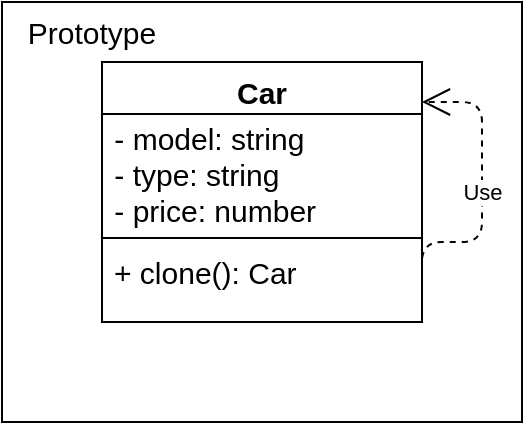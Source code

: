 <mxfile>
    <diagram id="sPsE6XNu6WIB-Pff9iK6" name="Страница 1">
        <mxGraphModel dx="669" dy="970" grid="1" gridSize="10" guides="1" tooltips="1" connect="1" arrows="1" fold="1" page="1" pageScale="1" pageWidth="827" pageHeight="1169" math="0" shadow="0">
            <root>
                <mxCell id="0"/>
                <mxCell id="1" parent="0"/>
                <mxCell id="2" value="" style="rounded=0;whiteSpace=wrap;html=1;" parent="1" vertex="1">
                    <mxGeometry x="10" y="10" width="260" height="210" as="geometry"/>
                </mxCell>
                <mxCell id="3" value="&lt;font style=&quot;font-size: 15px&quot;&gt;Prototype&lt;/font&gt;" style="text;html=1;strokeColor=none;fillColor=none;align=center;verticalAlign=middle;whiteSpace=wrap;rounded=0;" parent="1" vertex="1">
                    <mxGeometry x="10" y="10" width="90" height="30" as="geometry"/>
                </mxCell>
                <mxCell id="8" value="Car" style="swimlane;fontStyle=1;align=center;verticalAlign=top;childLayout=stackLayout;horizontal=1;startSize=26;horizontalStack=0;resizeParent=1;resizeParentMax=0;resizeLast=0;collapsible=1;marginBottom=0;fontSize=15;" parent="1" vertex="1">
                    <mxGeometry x="60" y="40" width="160" height="130" as="geometry"/>
                </mxCell>
                <mxCell id="13" value="&amp;nbsp;- model: string&lt;br&gt;&amp;nbsp;- type: string&lt;br&gt;&amp;nbsp;- price: number" style="text;html=1;align=left;verticalAlign=middle;resizable=0;points=[];autosize=1;strokeColor=none;fillColor=none;fontSize=15;" parent="8" vertex="1">
                    <mxGeometry y="26" width="160" height="60" as="geometry"/>
                </mxCell>
                <mxCell id="10" value="" style="line;strokeWidth=1;fillColor=none;align=left;verticalAlign=middle;spacingTop=-1;spacingLeft=3;spacingRight=3;rotatable=0;labelPosition=right;points=[];portConstraint=eastwest;fontSize=15;" parent="8" vertex="1">
                    <mxGeometry y="86" width="160" height="4" as="geometry"/>
                </mxCell>
                <mxCell id="11" value="+ clone(): Car" style="text;strokeColor=none;fillColor=none;align=left;verticalAlign=top;spacingLeft=4;spacingRight=4;overflow=hidden;rotatable=0;points=[[0,0.5],[1,0.5]];portConstraint=eastwest;fontSize=15;" parent="8" vertex="1">
                    <mxGeometry y="90" width="160" height="40" as="geometry"/>
                </mxCell>
                <mxCell id="15" value="Use" style="endArrow=open;endSize=12;dashed=1;html=1;exitX=1;exitY=0.5;exitDx=0;exitDy=0;edgeStyle=orthogonalEdgeStyle;" parent="8" source="11" target="8" edge="1">
                    <mxGeometry width="160" relative="1" as="geometry">
                        <mxPoint x="270" y="450" as="sourcePoint"/>
                        <mxPoint x="260" y="20" as="targetPoint"/>
                        <Array as="points">
                            <mxPoint x="160" y="90"/>
                            <mxPoint x="190" y="90"/>
                            <mxPoint x="190" y="20"/>
                        </Array>
                    </mxGeometry>
                </mxCell>
            </root>
        </mxGraphModel>
    </diagram>
</mxfile>

